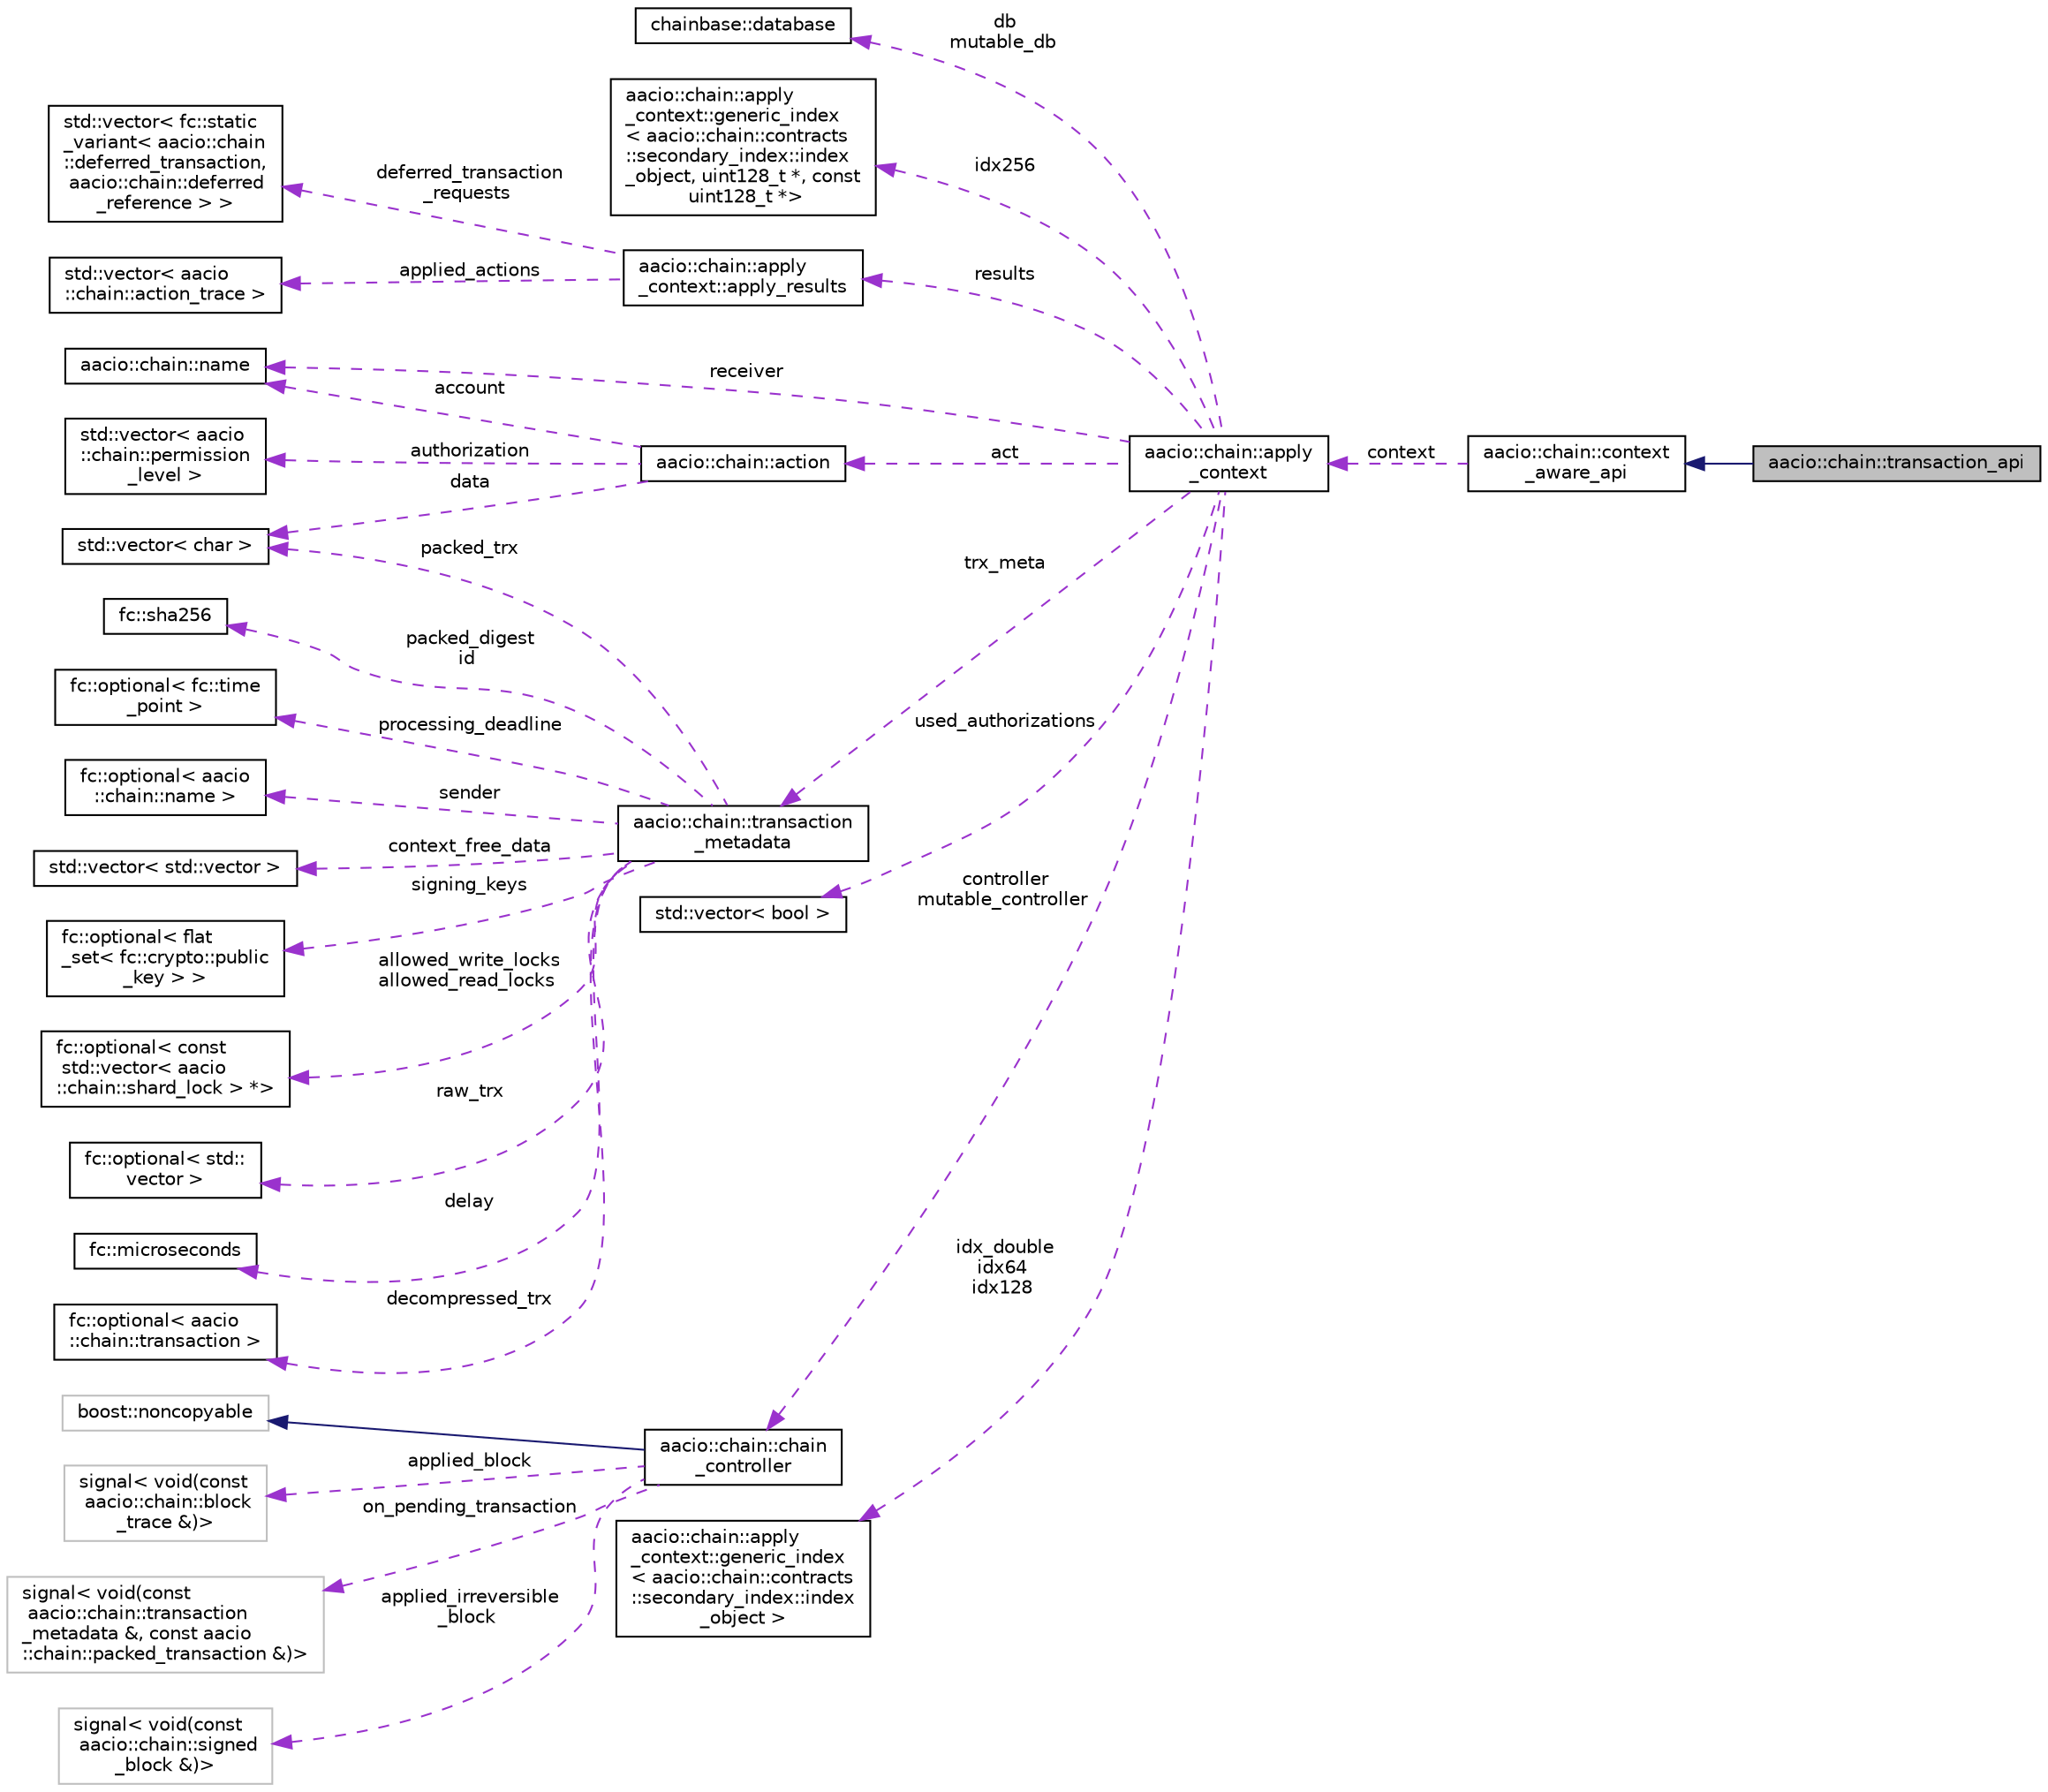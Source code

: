 digraph "aacio::chain::transaction_api"
{
  edge [fontname="Helvetica",fontsize="10",labelfontname="Helvetica",labelfontsize="10"];
  node [fontname="Helvetica",fontsize="10",shape=record];
  rankdir="LR";
  Node2 [label="aacio::chain::transaction_api",height=0.2,width=0.4,color="black", fillcolor="grey75", style="filled", fontcolor="black"];
  Node3 -> Node2 [dir="back",color="midnightblue",fontsize="10",style="solid"];
  Node3 [label="aacio::chain::context\l_aware_api",height=0.2,width=0.4,color="black", fillcolor="white", style="filled",URL="$classaacio_1_1chain_1_1context__aware__api.html"];
  Node4 -> Node3 [dir="back",color="darkorchid3",fontsize="10",style="dashed",label=" context" ];
  Node4 [label="aacio::chain::apply\l_context",height=0.2,width=0.4,color="black", fillcolor="white", style="filled",URL="$classaacio_1_1chain_1_1apply__context.html"];
  Node5 -> Node4 [dir="back",color="darkorchid3",fontsize="10",style="dashed",label=" db\nmutable_db" ];
  Node5 [label="chainbase::database",height=0.2,width=0.4,color="black", fillcolor="white", style="filled",URL="$classchainbase_1_1database.html"];
  Node6 -> Node4 [dir="back",color="darkorchid3",fontsize="10",style="dashed",label=" idx256" ];
  Node6 [label="aacio::chain::apply\l_context::generic_index\l\< aacio::chain::contracts\l::secondary_index::index\l_object, uint128_t *, const\l uint128_t *\>",height=0.2,width=0.4,color="black", fillcolor="white", style="filled",URL="$classaacio_1_1chain_1_1apply__context_1_1generic__index.html"];
  Node7 -> Node4 [dir="back",color="darkorchid3",fontsize="10",style="dashed",label=" results" ];
  Node7 [label="aacio::chain::apply\l_context::apply_results",height=0.2,width=0.4,color="black", fillcolor="white", style="filled",URL="$structaacio_1_1chain_1_1apply__context_1_1apply__results.html"];
  Node8 -> Node7 [dir="back",color="darkorchid3",fontsize="10",style="dashed",label=" deferred_transaction\l_requests" ];
  Node8 [label="std::vector\< fc::static\l_variant\< aacio::chain\l::deferred_transaction,\l aacio::chain::deferred\l_reference \> \>",height=0.2,width=0.4,color="black", fillcolor="white", style="filled",URL="$classstd_1_1vector.html"];
  Node9 -> Node7 [dir="back",color="darkorchid3",fontsize="10",style="dashed",label=" applied_actions" ];
  Node9 [label="std::vector\< aacio\l::chain::action_trace \>",height=0.2,width=0.4,color="black", fillcolor="white", style="filled",URL="$classstd_1_1vector.html"];
  Node10 -> Node4 [dir="back",color="darkorchid3",fontsize="10",style="dashed",label=" act" ];
  Node10 [label="aacio::chain::action",height=0.2,width=0.4,color="black", fillcolor="white", style="filled",URL="$structaacio_1_1chain_1_1action.html"];
  Node11 -> Node10 [dir="back",color="darkorchid3",fontsize="10",style="dashed",label=" data" ];
  Node11 [label="std::vector\< char \>",height=0.2,width=0.4,color="black", fillcolor="white", style="filled",URL="$classstd_1_1vector.html"];
  Node12 -> Node10 [dir="back",color="darkorchid3",fontsize="10",style="dashed",label=" authorization" ];
  Node12 [label="std::vector\< aacio\l::chain::permission\l_level \>",height=0.2,width=0.4,color="black", fillcolor="white", style="filled",URL="$classstd_1_1vector.html"];
  Node13 -> Node10 [dir="back",color="darkorchid3",fontsize="10",style="dashed",label=" account" ];
  Node13 [label="aacio::chain::name",height=0.2,width=0.4,color="black", fillcolor="white", style="filled",URL="$structaacio_1_1chain_1_1name.html"];
  Node14 -> Node4 [dir="back",color="darkorchid3",fontsize="10",style="dashed",label=" trx_meta" ];
  Node14 [label="aacio::chain::transaction\l_metadata",height=0.2,width=0.4,color="black", fillcolor="white", style="filled",URL="$classaacio_1_1chain_1_1transaction__metadata.html"];
  Node15 -> Node14 [dir="back",color="darkorchid3",fontsize="10",style="dashed",label=" processing_deadline" ];
  Node15 [label="fc::optional\< fc::time\l_point \>",height=0.2,width=0.4,color="black", fillcolor="white", style="filled",URL="$classfc_1_1optional.html"];
  Node11 -> Node14 [dir="back",color="darkorchid3",fontsize="10",style="dashed",label=" packed_trx" ];
  Node16 -> Node14 [dir="back",color="darkorchid3",fontsize="10",style="dashed",label=" sender" ];
  Node16 [label="fc::optional\< aacio\l::chain::name \>",height=0.2,width=0.4,color="black", fillcolor="white", style="filled",URL="$classfc_1_1optional.html"];
  Node17 -> Node14 [dir="back",color="darkorchid3",fontsize="10",style="dashed",label=" context_free_data" ];
  Node17 [label="std::vector\< std::vector \>",height=0.2,width=0.4,color="black", fillcolor="white", style="filled",URL="$classstd_1_1vector.html"];
  Node18 -> Node14 [dir="back",color="darkorchid3",fontsize="10",style="dashed",label=" signing_keys" ];
  Node18 [label="fc::optional\< flat\l_set\< fc::crypto::public\l_key \> \>",height=0.2,width=0.4,color="black", fillcolor="white", style="filled",URL="$classfc_1_1optional.html"];
  Node19 -> Node14 [dir="back",color="darkorchid3",fontsize="10",style="dashed",label=" allowed_write_locks\nallowed_read_locks" ];
  Node19 [label="fc::optional\< const\l std::vector\< aacio\l::chain::shard_lock \> *\>",height=0.2,width=0.4,color="black", fillcolor="white", style="filled",URL="$classfc_1_1optional.html"];
  Node20 -> Node14 [dir="back",color="darkorchid3",fontsize="10",style="dashed",label=" raw_trx" ];
  Node20 [label="fc::optional\< std::\lvector \>",height=0.2,width=0.4,color="black", fillcolor="white", style="filled",URL="$classfc_1_1optional.html"];
  Node21 -> Node14 [dir="back",color="darkorchid3",fontsize="10",style="dashed",label=" delay" ];
  Node21 [label="fc::microseconds",height=0.2,width=0.4,color="black", fillcolor="white", style="filled",URL="$classfc_1_1microseconds.html"];
  Node22 -> Node14 [dir="back",color="darkorchid3",fontsize="10",style="dashed",label=" decompressed_trx" ];
  Node22 [label="fc::optional\< aacio\l::chain::transaction \>",height=0.2,width=0.4,color="black", fillcolor="white", style="filled",URL="$classfc_1_1optional.html"];
  Node23 -> Node14 [dir="back",color="darkorchid3",fontsize="10",style="dashed",label=" packed_digest\nid" ];
  Node23 [label="fc::sha256",height=0.2,width=0.4,color="black", fillcolor="white", style="filled",URL="$classfc_1_1sha256.html"];
  Node13 -> Node4 [dir="back",color="darkorchid3",fontsize="10",style="dashed",label=" receiver" ];
  Node24 -> Node4 [dir="back",color="darkorchid3",fontsize="10",style="dashed",label=" used_authorizations" ];
  Node24 [label="std::vector\< bool \>",height=0.2,width=0.4,color="black", fillcolor="white", style="filled",URL="$classstd_1_1vector.html"];
  Node25 -> Node4 [dir="back",color="darkorchid3",fontsize="10",style="dashed",label=" controller\nmutable_controller" ];
  Node25 [label="aacio::chain::chain\l_controller",height=0.2,width=0.4,color="black", fillcolor="white", style="filled",URL="$classaacio_1_1chain_1_1chain__controller.html"];
  Node26 -> Node25 [dir="back",color="midnightblue",fontsize="10",style="solid"];
  Node26 [label="boost::noncopyable",height=0.2,width=0.4,color="grey75", fillcolor="white", style="filled"];
  Node27 -> Node25 [dir="back",color="darkorchid3",fontsize="10",style="dashed",label=" applied_block" ];
  Node27 [label="signal\< void(const\l aacio::chain::block\l_trace &)\>",height=0.2,width=0.4,color="grey75", fillcolor="white", style="filled"];
  Node28 -> Node25 [dir="back",color="darkorchid3",fontsize="10",style="dashed",label=" on_pending_transaction" ];
  Node28 [label="signal\< void(const\l aacio::chain::transaction\l_metadata &, const aacio\l::chain::packed_transaction &)\>",height=0.2,width=0.4,color="grey75", fillcolor="white", style="filled"];
  Node29 -> Node25 [dir="back",color="darkorchid3",fontsize="10",style="dashed",label=" applied_irreversible\l_block" ];
  Node29 [label="signal\< void(const\l aacio::chain::signed\l_block &)\>",height=0.2,width=0.4,color="grey75", fillcolor="white", style="filled"];
  Node30 -> Node4 [dir="back",color="darkorchid3",fontsize="10",style="dashed",label=" idx_double\nidx64\nidx128" ];
  Node30 [label="aacio::chain::apply\l_context::generic_index\l\< aacio::chain::contracts\l::secondary_index::index\l_object \>",height=0.2,width=0.4,color="black", fillcolor="white", style="filled",URL="$classaacio_1_1chain_1_1apply__context_1_1generic__index.html"];
}
